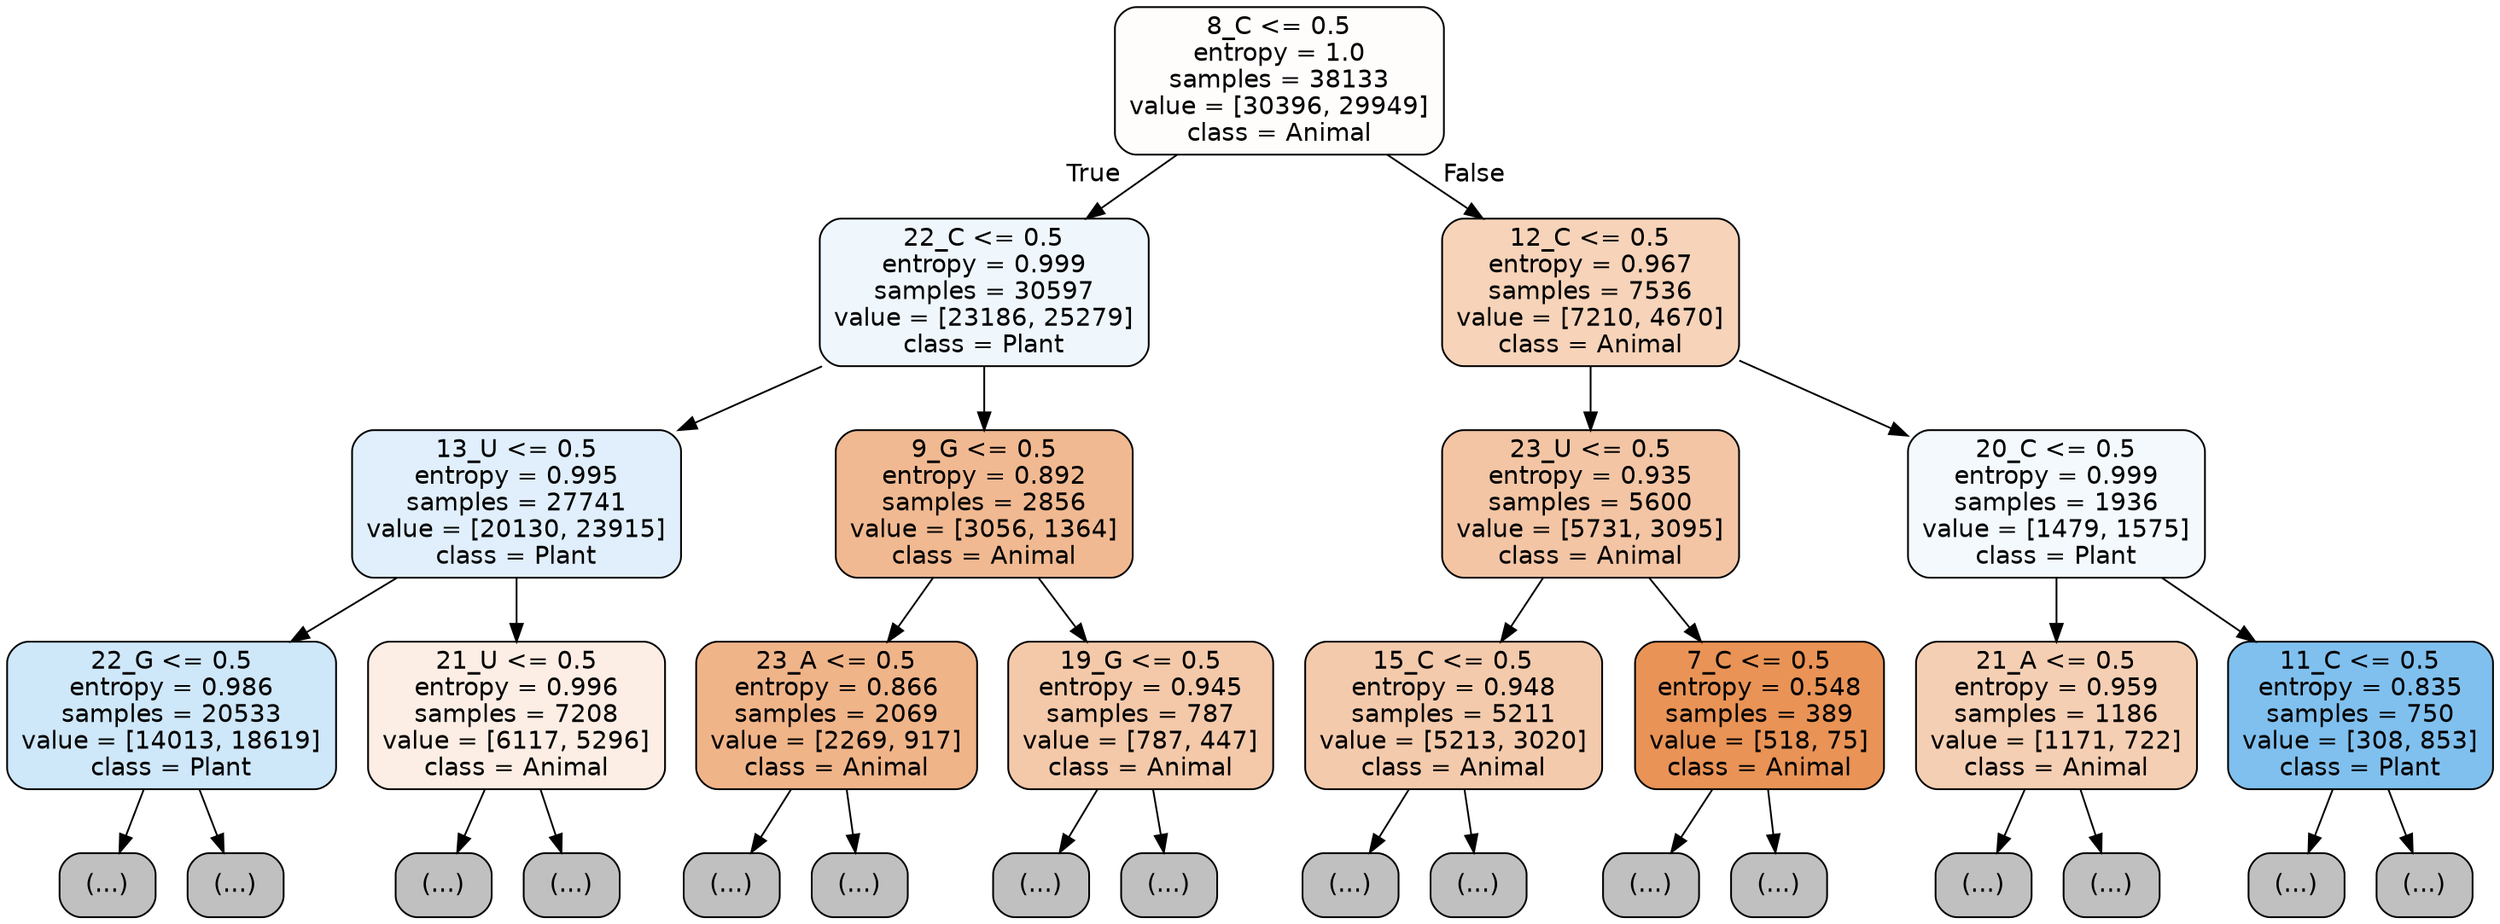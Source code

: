 digraph Tree {
node [shape=box, style="filled, rounded", color="black", fontname="helvetica"] ;
edge [fontname="helvetica"] ;
0 [label="8_C <= 0.5\nentropy = 1.0\nsamples = 38133\nvalue = [30396, 29949]\nclass = Animal", fillcolor="#fffdfc"] ;
1 [label="22_C <= 0.5\nentropy = 0.999\nsamples = 30597\nvalue = [23186, 25279]\nclass = Plant", fillcolor="#eff7fd"] ;
0 -> 1 [labeldistance=2.5, labelangle=45, headlabel="True"] ;
2 [label="13_U <= 0.5\nentropy = 0.995\nsamples = 27741\nvalue = [20130, 23915]\nclass = Plant", fillcolor="#e0effb"] ;
1 -> 2 ;
3 [label="22_G <= 0.5\nentropy = 0.986\nsamples = 20533\nvalue = [14013, 18619]\nclass = Plant", fillcolor="#cee7f9"] ;
2 -> 3 ;
4 [label="(...)", fillcolor="#C0C0C0"] ;
3 -> 4 ;
7163 [label="(...)", fillcolor="#C0C0C0"] ;
3 -> 7163 ;
8326 [label="21_U <= 0.5\nentropy = 0.996\nsamples = 7208\nvalue = [6117, 5296]\nclass = Animal", fillcolor="#fceee4"] ;
2 -> 8326 ;
8327 [label="(...)", fillcolor="#C0C0C0"] ;
8326 -> 8327 ;
10944 [label="(...)", fillcolor="#C0C0C0"] ;
8326 -> 10944 ;
11713 [label="9_G <= 0.5\nentropy = 0.892\nsamples = 2856\nvalue = [3056, 1364]\nclass = Animal", fillcolor="#f1b991"] ;
1 -> 11713 ;
11714 [label="23_A <= 0.5\nentropy = 0.866\nsamples = 2069\nvalue = [2269, 917]\nclass = Animal", fillcolor="#f0b489"] ;
11713 -> 11714 ;
11715 [label="(...)", fillcolor="#C0C0C0"] ;
11714 -> 11715 ;
12650 [label="(...)", fillcolor="#C0C0C0"] ;
11714 -> 12650 ;
12761 [label="19_G <= 0.5\nentropy = 0.945\nsamples = 787\nvalue = [787, 447]\nclass = Animal", fillcolor="#f4c9a9"] ;
11713 -> 12761 ;
12762 [label="(...)", fillcolor="#C0C0C0"] ;
12761 -> 12762 ;
13031 [label="(...)", fillcolor="#C0C0C0"] ;
12761 -> 13031 ;
13134 [label="12_C <= 0.5\nentropy = 0.967\nsamples = 7536\nvalue = [7210, 4670]\nclass = Animal", fillcolor="#f6d3b9"] ;
0 -> 13134 [labeldistance=2.5, labelangle=-45, headlabel="False"] ;
13135 [label="23_U <= 0.5\nentropy = 0.935\nsamples = 5600\nvalue = [5731, 3095]\nclass = Animal", fillcolor="#f3c5a4"] ;
13134 -> 13135 ;
13136 [label="15_C <= 0.5\nentropy = 0.948\nsamples = 5211\nvalue = [5213, 3020]\nclass = Animal", fillcolor="#f4caac"] ;
13135 -> 13136 ;
13137 [label="(...)", fillcolor="#C0C0C0"] ;
13136 -> 13137 ;
15226 [label="(...)", fillcolor="#C0C0C0"] ;
13136 -> 15226 ;
15821 [label="7_C <= 0.5\nentropy = 0.548\nsamples = 389\nvalue = [518, 75]\nclass = Animal", fillcolor="#e99356"] ;
13135 -> 15821 ;
15822 [label="(...)", fillcolor="#C0C0C0"] ;
15821 -> 15822 ;
15913 [label="(...)", fillcolor="#C0C0C0"] ;
15821 -> 15913 ;
15958 [label="20_C <= 0.5\nentropy = 0.999\nsamples = 1936\nvalue = [1479, 1575]\nclass = Plant", fillcolor="#f3f9fd"] ;
13134 -> 15958 ;
15959 [label="21_A <= 0.5\nentropy = 0.959\nsamples = 1186\nvalue = [1171, 722]\nclass = Animal", fillcolor="#f5cfb3"] ;
15958 -> 15959 ;
15960 [label="(...)", fillcolor="#C0C0C0"] ;
15959 -> 15960 ;
16469 [label="(...)", fillcolor="#C0C0C0"] ;
15959 -> 16469 ;
16578 [label="11_C <= 0.5\nentropy = 0.835\nsamples = 750\nvalue = [308, 853]\nclass = Plant", fillcolor="#80c0ee"] ;
15958 -> 16578 ;
16579 [label="(...)", fillcolor="#C0C0C0"] ;
16578 -> 16579 ;
16750 [label="(...)", fillcolor="#C0C0C0"] ;
16578 -> 16750 ;
}